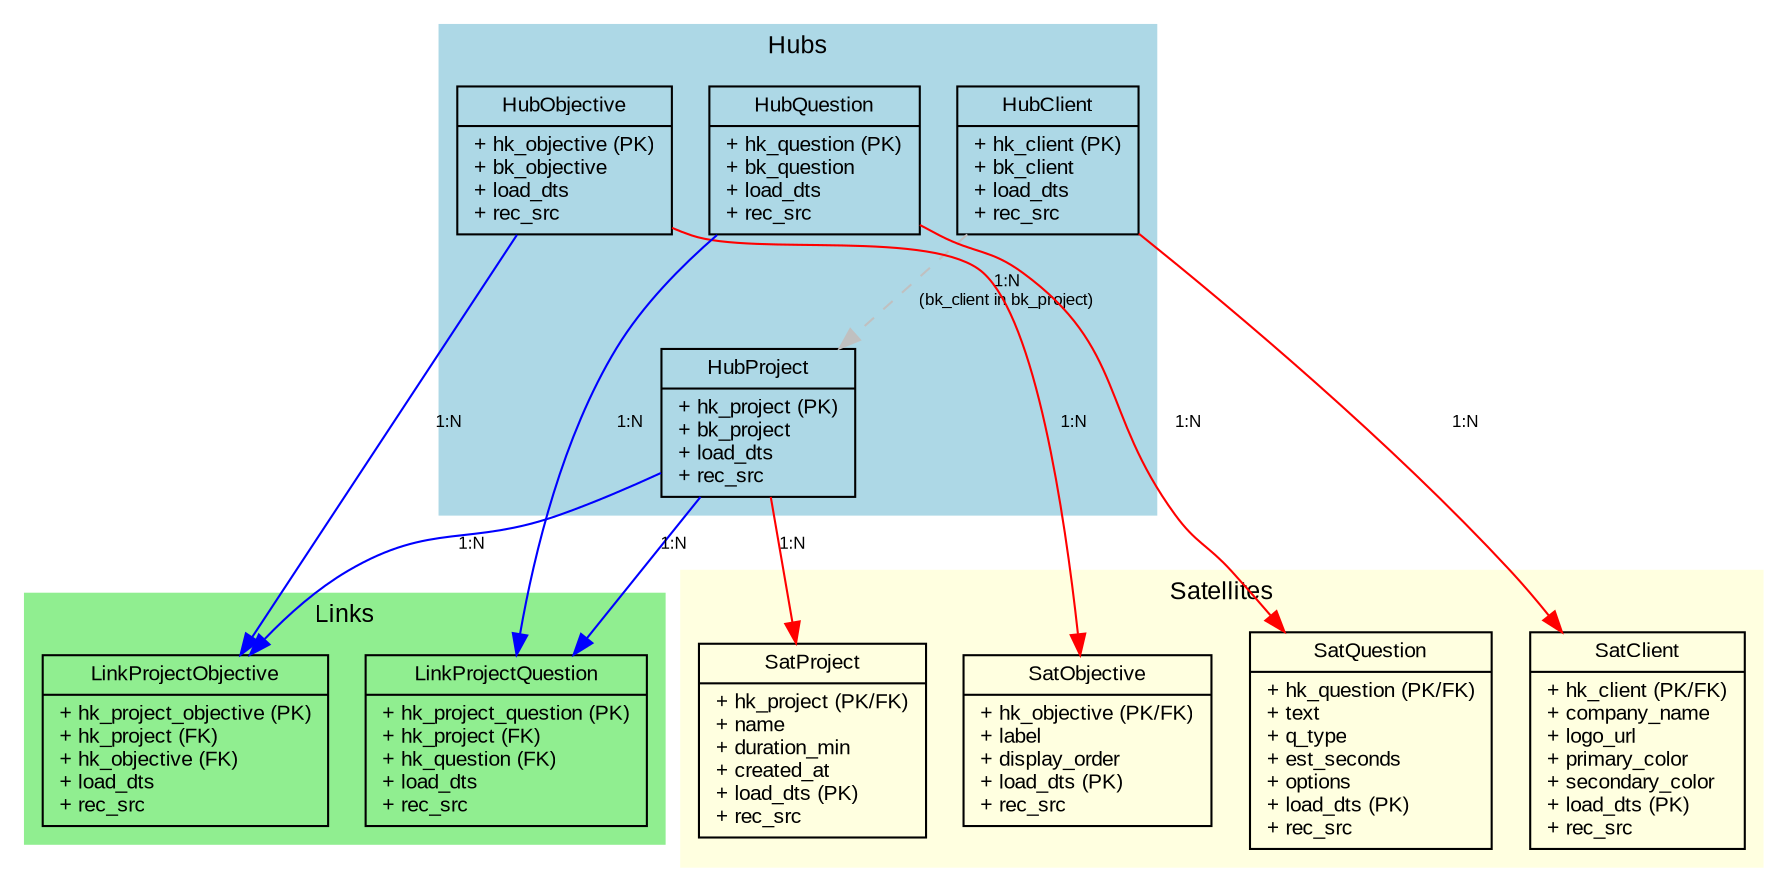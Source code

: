 digraph DataVaultModel {
    // Graph settings
    rankdir=TB;
    node [shape=record, fontname="Arial", fontsize=10];
    edge [fontname="Arial", fontsize=8];
    
    // Styling
    graph [bgcolor=white, fontname="Arial", fontsize=12];
    
    // Hub tables (blue)
    subgraph cluster_hubs {
        label="Hubs";
        style=filled;
        color=lightblue;
        
        hub_project [label="{HubProject|+ hk_project (PK)\l+ bk_project\l+ load_dts\l+ rec_src\l}", fillcolor=lightblue, style=filled];
        hub_client [label="{HubClient|+ hk_client (PK)\l+ bk_client\l+ load_dts\l+ rec_src\l}", fillcolor=lightblue, style=filled];
        hub_objective [label="{HubObjective|+ hk_objective (PK)\l+ bk_objective\l+ load_dts\l+ rec_src\l}", fillcolor=lightblue, style=filled];
        hub_question [label="{HubQuestion|+ hk_question (PK)\l+ bk_question\l+ load_dts\l+ rec_src\l}", fillcolor=lightblue, style=filled];
    }
    
    // Link tables (green)
    subgraph cluster_links {
        label="Links";
        style=filled;
        color=lightgreen;
        
        link_project_objective [label="{LinkProjectObjective|+ hk_project_objective (PK)\l+ hk_project (FK)\l+ hk_objective (FK)\l+ load_dts\l+ rec_src\l}", fillcolor=lightgreen, style=filled];
        link_project_question [label="{LinkProjectQuestion|+ hk_project_question (PK)\l+ hk_project (FK)\l+ hk_question (FK)\l+ load_dts\l+ rec_src\l}", fillcolor=lightgreen, style=filled];
    }
    
    // Satellite tables (yellow)
    subgraph cluster_satellites {
        label="Satellites";
        style=filled;
        color=lightyellow;
        
        sat_project [label="{SatProject|+ hk_project (PK/FK)\l+ name\l+ duration_min\l+ created_at\l+ load_dts (PK)\l+ rec_src\l}", fillcolor=lightyellow, style=filled];
        sat_client [label="{SatClient|+ hk_client (PK/FK)\l+ company_name\l+ logo_url\l+ primary_color\l+ secondary_color\l+ load_dts (PK)\l+ rec_src\l}", fillcolor=lightyellow, style=filled];
        sat_objective [label="{SatObjective|+ hk_objective (PK/FK)\l+ label\l+ display_order\l+ load_dts (PK)\l+ rec_src\l}", fillcolor=lightyellow, style=filled];
        sat_question [label="{SatQuestion|+ hk_question (PK/FK)\l+ text\l+ q_type\l+ est_seconds\l+ options\l+ load_dts (PK)\l+ rec_src\l}", fillcolor=lightyellow, style=filled];
    }
    
    // Relationships
    // Hub to Link relationships
    hub_project -> link_project_objective [label="1:N", color=blue];
    hub_objective -> link_project_objective [label="1:N", color=blue];
    hub_project -> link_project_question [label="1:N", color=blue];
    hub_question -> link_project_question [label="1:N", color=blue];
    
    // Hub to Satellite relationships
    hub_project -> sat_project [label="1:N", color=red];
    hub_client -> sat_client [label="1:N", color=red];
    hub_objective -> sat_objective [label="1:N", color=red];
    hub_question -> sat_question [label="1:N", color=red];
    
    // Implicit relationships (Client to Project through business logic)
    hub_client -> hub_project [label="1:N\n(bk_client in bk_project)", color=gray, style=dashed];
} 